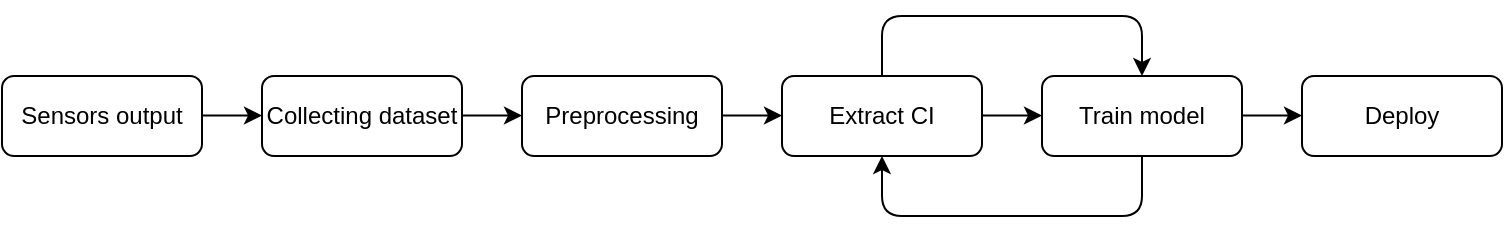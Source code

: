 <mxfile version="14.5.1" type="device"><diagram id="5U58VXzEGT9gK58qiQCK" name="Page-1"><mxGraphModel dx="333" dy="571" grid="1" gridSize="10" guides="1" tooltips="1" connect="1" arrows="1" fold="1" page="1" pageScale="1" pageWidth="850" pageHeight="1100" math="0" shadow="0"><root><mxCell id="0"/><mxCell id="1" parent="0"/><mxCell id="s0OSXqyQ3Qc8JYjmD_8s-3" value="Sensors output" style="rounded=1;whiteSpace=wrap;html=1;" vertex="1" parent="1"><mxGeometry x="30" y="220" width="100" height="40" as="geometry"/></mxCell><mxCell id="s0OSXqyQ3Qc8JYjmD_8s-4" value="Collecting dataset" style="rounded=1;whiteSpace=wrap;html=1;" vertex="1" parent="1"><mxGeometry x="160" y="220" width="100" height="40" as="geometry"/></mxCell><mxCell id="s0OSXqyQ3Qc8JYjmD_8s-6" value="" style="endArrow=classic;html=1;fillColor=none;" edge="1" parent="1"><mxGeometry width="50" height="50" relative="1" as="geometry"><mxPoint x="130" y="239.76" as="sourcePoint"/><mxPoint x="160" y="239.76" as="targetPoint"/></mxGeometry></mxCell><mxCell id="s0OSXqyQ3Qc8JYjmD_8s-7" value="Preprocessing" style="rounded=1;whiteSpace=wrap;html=1;" vertex="1" parent="1"><mxGeometry x="290" y="220" width="100" height="40" as="geometry"/></mxCell><mxCell id="s0OSXqyQ3Qc8JYjmD_8s-8" value="" style="endArrow=classic;html=1;fillColor=none;" edge="1" parent="1"><mxGeometry width="50" height="50" relative="1" as="geometry"><mxPoint x="260" y="239.76" as="sourcePoint"/><mxPoint x="290" y="239.76" as="targetPoint"/></mxGeometry></mxCell><mxCell id="s0OSXqyQ3Qc8JYjmD_8s-9" value="" style="endArrow=classic;html=1;fillColor=none;" edge="1" parent="1"><mxGeometry width="50" height="50" relative="1" as="geometry"><mxPoint x="390" y="239.76" as="sourcePoint"/><mxPoint x="420" y="239.76" as="targetPoint"/></mxGeometry></mxCell><mxCell id="s0OSXqyQ3Qc8JYjmD_8s-10" value="Extract CI" style="rounded=1;whiteSpace=wrap;html=1;" vertex="1" parent="1"><mxGeometry x="420" y="220" width="100" height="40" as="geometry"/></mxCell><mxCell id="s0OSXqyQ3Qc8JYjmD_8s-11" value="Train model" style="rounded=1;whiteSpace=wrap;html=1;" vertex="1" parent="1"><mxGeometry x="550" y="220" width="100" height="40" as="geometry"/></mxCell><mxCell id="s0OSXqyQ3Qc8JYjmD_8s-12" value="" style="endArrow=classic;html=1;fillColor=none;" edge="1" parent="1"><mxGeometry width="50" height="50" relative="1" as="geometry"><mxPoint x="520" y="239.76" as="sourcePoint"/><mxPoint x="550" y="239.76" as="targetPoint"/></mxGeometry></mxCell><mxCell id="s0OSXqyQ3Qc8JYjmD_8s-14" value="" style="endArrow=classic;html=1;fillColor=none;exitX=0.5;exitY=1;exitDx=0;exitDy=0;entryX=0.5;entryY=1;entryDx=0;entryDy=0;" edge="1" parent="1" source="s0OSXqyQ3Qc8JYjmD_8s-11" target="s0OSXqyQ3Qc8JYjmD_8s-10"><mxGeometry width="50" height="50" relative="1" as="geometry"><mxPoint x="520" y="350" as="sourcePoint"/><mxPoint x="570" y="300" as="targetPoint"/><Array as="points"><mxPoint x="600" y="290"/><mxPoint x="540" y="290"/><mxPoint x="470" y="290"/></Array></mxGeometry></mxCell><mxCell id="s0OSXqyQ3Qc8JYjmD_8s-16" value="" style="endArrow=classic;html=1;fillColor=none;" edge="1" parent="1"><mxGeometry width="50" height="50" relative="1" as="geometry"><mxPoint x="650" y="239.76" as="sourcePoint"/><mxPoint x="680" y="239.76" as="targetPoint"/></mxGeometry></mxCell><mxCell id="s0OSXqyQ3Qc8JYjmD_8s-17" value="Deploy" style="rounded=1;whiteSpace=wrap;html=1;" vertex="1" parent="1"><mxGeometry x="680" y="220" width="100" height="40" as="geometry"/></mxCell><mxCell id="s0OSXqyQ3Qc8JYjmD_8s-18" value="" style="endArrow=classic;html=1;fillColor=none;exitX=0.5;exitY=0;exitDx=0;exitDy=0;entryX=0.5;entryY=0;entryDx=0;entryDy=0;" edge="1" parent="1" source="s0OSXqyQ3Qc8JYjmD_8s-10" target="s0OSXqyQ3Qc8JYjmD_8s-11"><mxGeometry width="50" height="50" relative="1" as="geometry"><mxPoint x="470" y="170" as="sourcePoint"/><mxPoint x="600" y="170" as="targetPoint"/><Array as="points"><mxPoint x="470" y="190"/><mxPoint x="540" y="190"/><mxPoint x="600" y="190"/></Array></mxGeometry></mxCell></root></mxGraphModel></diagram></mxfile>